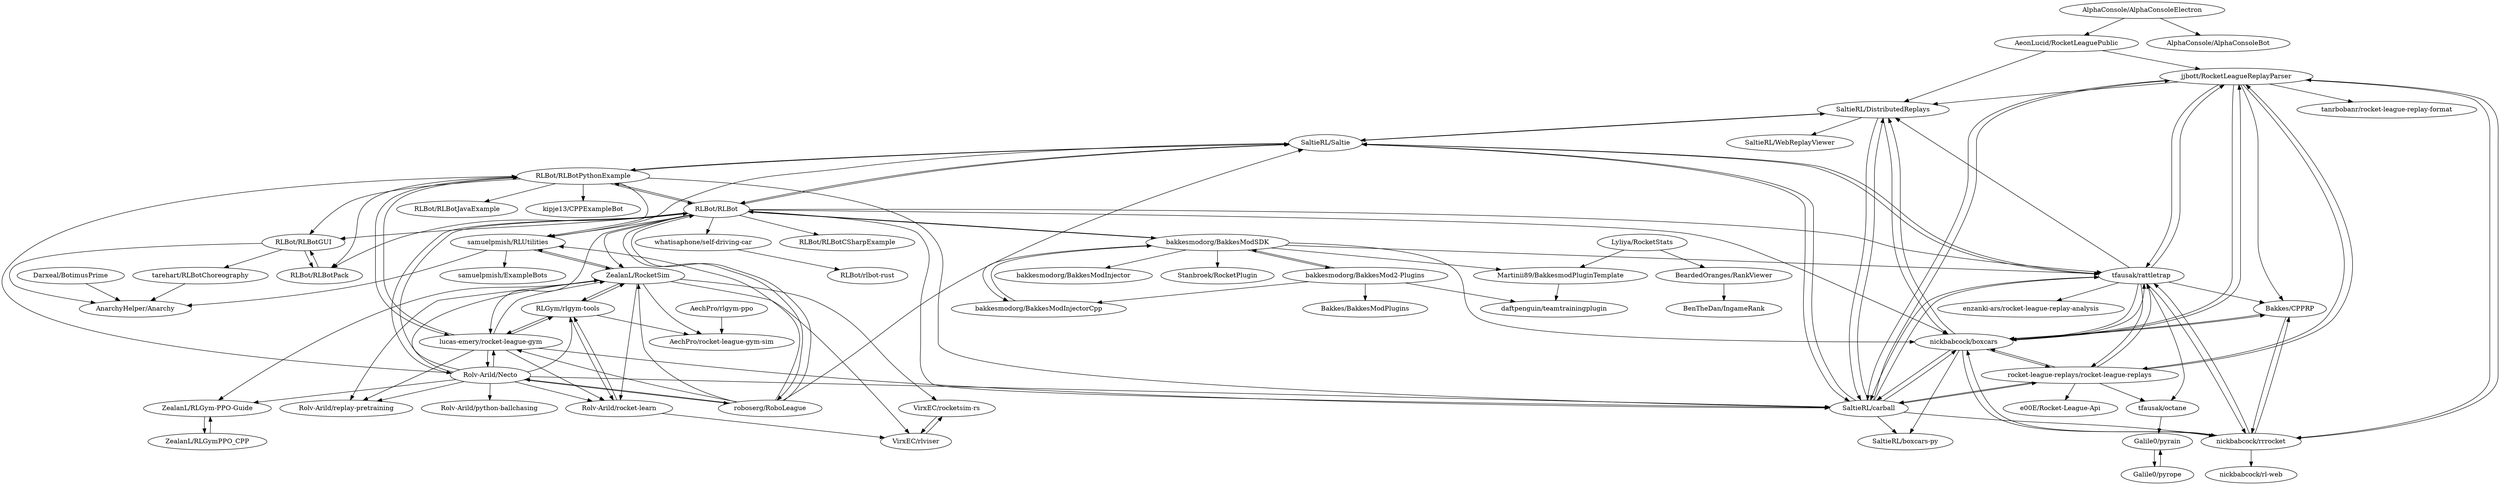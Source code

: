 digraph G {
"AeonLucid/RocketLeaguePublic" -> "jjbott/RocketLeagueReplayParser"
"AeonLucid/RocketLeaguePublic" -> "SaltieRL/DistributedReplays"
"RLBot/RLBotGUI" -> "RLBot/RLBotPack"
"RLBot/RLBotGUI" -> "tarehart/RLBotChoreography"
"RLBot/RLBotGUI" -> "AnarchyHelper/Anarchy"
"RLBot/RLBotPack" -> "RLBot/RLBotGUI"
"RLBot/RLBotPythonExample" -> "RLBot/RLBot"
"RLBot/RLBotPythonExample" -> "samuelpmish/RLUtilities"
"RLBot/RLBotPythonExample" -> "SaltieRL/Saltie"
"RLBot/RLBotPythonExample" -> "RLBot/RLBotJavaExample"
"RLBot/RLBotPythonExample" -> "RLBot/RLBotPack"
"RLBot/RLBotPythonExample" -> "lucas-emery/rocket-league-gym"
"RLBot/RLBotPythonExample" -> "kipje13/CPPExampleBot"
"RLBot/RLBotPythonExample" -> "SaltieRL/carball"
"RLBot/RLBotPythonExample" -> "RLBot/RLBotGUI"
"SaltieRL/DistributedReplays" -> "SaltieRL/carball"
"SaltieRL/DistributedReplays" -> "SaltieRL/Saltie"
"SaltieRL/DistributedReplays" -> "SaltieRL/WebReplayViewer"
"SaltieRL/DistributedReplays" -> "nickbabcock/boxcars"
"bakkesmodorg/BakkesMod2-Plugins" -> "bakkesmodorg/BakkesModSDK"
"bakkesmodorg/BakkesMod2-Plugins" -> "Bakkes/BakkesModPlugins"
"bakkesmodorg/BakkesMod2-Plugins" -> "daftpenguin/teamtrainingplugin"
"bakkesmodorg/BakkesMod2-Plugins" -> "bakkesmodorg/BakkesModInjectorCpp"
"Lyliya/RocketStats" -> "BeardedOranges/RankViewer"
"Lyliya/RocketStats" -> "Martinii89/BakkesmodPluginTemplate"
"SaltieRL/carball" -> "SaltieRL/DistributedReplays"
"SaltieRL/carball" -> "nickbabcock/boxcars"
"SaltieRL/carball" -> "tfausak/rattletrap"
"SaltieRL/carball" -> "jjbott/RocketLeagueReplayParser"
"SaltieRL/carball" -> "SaltieRL/boxcars-py"
"SaltieRL/carball" -> "SaltieRL/Saltie"
"SaltieRL/carball" -> "nickbabcock/rrrocket"
"SaltieRL/carball" -> "rocket-league-replays/rocket-league-replays"
"AlphaConsole/AlphaConsoleElectron" -> "AlphaConsole/AlphaConsoleBot"
"AlphaConsole/AlphaConsoleElectron" -> "AeonLucid/RocketLeaguePublic"
"bakkesmodorg/BakkesModInjectorCpp" -> "bakkesmodorg/BakkesModSDK"
"SaltieRL/Saltie" -> "SaltieRL/carball"
"SaltieRL/Saltie" -> "SaltieRL/DistributedReplays"
"SaltieRL/Saltie" -> "RLBot/RLBot"
"SaltieRL/Saltie" -> "tfausak/rattletrap"
"SaltieRL/Saltie" -> "RLBot/RLBotPythonExample"
"SaltieRL/Saltie" -> "samuelpmish/RLUtilities"
"whatisaphone/self-driving-car" -> "RLBot/rlbot-rust"
"nickbabcock/rrrocket" -> "nickbabcock/boxcars"
"nickbabcock/rrrocket" -> "nickbabcock/rl-web"
"nickbabcock/rrrocket" -> "Bakkes/CPPRP"
"nickbabcock/rrrocket" -> "jjbott/RocketLeagueReplayParser"
"nickbabcock/rrrocket" -> "tfausak/rattletrap"
"samuelpmish/RLUtilities" -> "samuelpmish/ExampleBots"
"samuelpmish/RLUtilities" -> "AnarchyHelper/Anarchy"
"samuelpmish/RLUtilities" -> "ZealanL/RocketSim"
"Darxeal/BotimusPrime" -> "AnarchyHelper/Anarchy"
"Martinii89/BakkesmodPluginTemplate" -> "daftpenguin/teamtrainingplugin"
"roboserg/RoboLeague" -> "RLBot/RLBot"
"roboserg/RoboLeague" -> "ZealanL/RocketSim"
"roboserg/RoboLeague" -> "Rolv-Arild/Necto"
"roboserg/RoboLeague" -> "SaltieRL/Saltie"
"roboserg/RoboLeague" -> "samuelpmish/RLUtilities"
"roboserg/RoboLeague" -> "lucas-emery/rocket-league-gym"
"BeardedOranges/RankViewer" -> "BenTheDan/IngameRank"
"Bakkes/CPPRP" -> "nickbabcock/boxcars"
"Bakkes/CPPRP" -> "nickbabcock/rrrocket"
"tarehart/RLBotChoreography" -> "AnarchyHelper/Anarchy"
"lucas-emery/rocket-league-gym" -> "RLGym/rlgym-tools"
"lucas-emery/rocket-league-gym" -> "Rolv-Arild/Necto"
"lucas-emery/rocket-league-gym" -> "ZealanL/RocketSim"
"lucas-emery/rocket-league-gym" -> "Rolv-Arild/rocket-learn"
"lucas-emery/rocket-league-gym" -> "Rolv-Arild/replay-pretraining"
"lucas-emery/rocket-league-gym" -> "RLBot/RLBotPythonExample"
"lucas-emery/rocket-league-gym" -> "SaltieRL/carball"
"rocket-league-replays/rocket-league-replays" -> "tfausak/octane"
"rocket-league-replays/rocket-league-replays" -> "jjbott/RocketLeagueReplayParser"
"rocket-league-replays/rocket-league-replays" -> "nickbabcock/boxcars"
"rocket-league-replays/rocket-league-replays" -> "tfausak/rattletrap"
"rocket-league-replays/rocket-league-replays" -> "SaltieRL/carball"
"rocket-league-replays/rocket-league-replays" -> "e00E/Rocket-League-Api"
"RLGym/rlgym-tools" -> "AechPro/rocket-league-gym-sim"
"RLGym/rlgym-tools" -> "Rolv-Arild/rocket-learn"
"RLGym/rlgym-tools" -> "lucas-emery/rocket-league-gym"
"RLGym/rlgym-tools" -> "ZealanL/RocketSim"
"Rolv-Arild/rocket-learn" -> "VirxEC/rlviser"
"Rolv-Arild/rocket-learn" -> "RLGym/rlgym-tools"
"Rolv-Arild/Necto" -> "lucas-emery/rocket-league-gym"
"Rolv-Arild/Necto" -> "Rolv-Arild/rocket-learn"
"Rolv-Arild/Necto" -> "Rolv-Arild/replay-pretraining"
"Rolv-Arild/Necto" -> "Rolv-Arild/python-ballchasing"
"Rolv-Arild/Necto" -> "ZealanL/RocketSim"
"Rolv-Arild/Necto" -> "RLBot/RLBot"
"Rolv-Arild/Necto" -> "RLGym/rlgym-tools"
"Rolv-Arild/Necto" -> "roboserg/RoboLeague"
"Rolv-Arild/Necto" -> "ZealanL/RLGym-PPO-Guide"
"Rolv-Arild/Necto" -> "SaltieRL/carball"
"Rolv-Arild/Necto" -> "RLBot/RLBotPythonExample"
"tfausak/octane" -> "Galile0/pyrain"
"Galile0/pyrope" -> "Galile0/pyrain"
"Galile0/pyrain" -> "Galile0/pyrope"
"jjbott/RocketLeagueReplayParser" -> "tfausak/rattletrap"
"jjbott/RocketLeagueReplayParser" -> "nickbabcock/rrrocket"
"jjbott/RocketLeagueReplayParser" -> "SaltieRL/carball"
"jjbott/RocketLeagueReplayParser" -> "rocket-league-replays/rocket-league-replays"
"jjbott/RocketLeagueReplayParser" -> "Bakkes/CPPRP"
"jjbott/RocketLeagueReplayParser" -> "nickbabcock/boxcars"
"jjbott/RocketLeagueReplayParser" -> "SaltieRL/DistributedReplays"
"jjbott/RocketLeagueReplayParser" -> "tanrbobanr/rocket-league-replay-format"
"ZealanL/RocketSim" -> "AechPro/rocket-league-gym-sim"
"ZealanL/RocketSim" -> "Rolv-Arild/rocket-learn"
"ZealanL/RocketSim" -> "RLGym/rlgym-tools"
"ZealanL/RocketSim" -> "VirxEC/rocketsim-rs"
"ZealanL/RocketSim" -> "VirxEC/rlviser"
"ZealanL/RocketSim" -> "samuelpmish/RLUtilities"
"ZealanL/RocketSim" -> "ZealanL/RLGym-PPO-Guide"
"ZealanL/RocketSim" -> "Rolv-Arild/replay-pretraining"
"VirxEC/rocketsim-rs" -> "VirxEC/rlviser"
"tfausak/rattletrap" -> "nickbabcock/boxcars"
"tfausak/rattletrap" -> "jjbott/RocketLeagueReplayParser"
"tfausak/rattletrap" -> "SaltieRL/carball"
"tfausak/rattletrap" -> "nickbabcock/rrrocket"
"tfausak/rattletrap" -> "tfausak/octane"
"tfausak/rattletrap" -> "Bakkes/CPPRP"
"tfausak/rattletrap" -> "SaltieRL/DistributedReplays"
"tfausak/rattletrap" -> "SaltieRL/Saltie"
"tfausak/rattletrap" -> "rocket-league-replays/rocket-league-replays"
"tfausak/rattletrap" -> "enzanki-ars/rocket-league-replay-analysis"
"nickbabcock/boxcars" -> "nickbabcock/rrrocket"
"nickbabcock/boxcars" -> "tfausak/rattletrap"
"nickbabcock/boxcars" -> "SaltieRL/boxcars-py"
"nickbabcock/boxcars" -> "SaltieRL/carball"
"nickbabcock/boxcars" -> "Bakkes/CPPRP"
"nickbabcock/boxcars" -> "SaltieRL/DistributedReplays"
"nickbabcock/boxcars" -> "rocket-league-replays/rocket-league-replays"
"nickbabcock/boxcars" -> "jjbott/RocketLeagueReplayParser"
"VirxEC/rlviser" -> "VirxEC/rocketsim-rs"
"AechPro/rlgym-ppo" -> "AechPro/rocket-league-gym-sim"
"ZealanL/RLGym-PPO-Guide" -> "ZealanL/RLGymPPO_CPP"
"ZealanL/RLGymPPO_CPP" -> "ZealanL/RLGym-PPO-Guide"
"bakkesmodorg/BakkesModSDK" -> "bakkesmodorg/BakkesMod2-Plugins"
"bakkesmodorg/BakkesModSDK" -> "bakkesmodorg/BakkesModInjectorCpp"
"bakkesmodorg/BakkesModSDK" -> "Martinii89/BakkesmodPluginTemplate"
"bakkesmodorg/BakkesModSDK" -> "bakkesmodorg/BakkesModInjector"
"bakkesmodorg/BakkesModSDK" -> "RLBot/RLBot"
"bakkesmodorg/BakkesModSDK" -> "tfausak/rattletrap"
"bakkesmodorg/BakkesModSDK" -> "nickbabcock/boxcars"
"bakkesmodorg/BakkesModSDK" -> "Stanbroek/RocketPlugin"
"RLBot/RLBot" -> "RLBot/RLBotPythonExample"
"RLBot/RLBot" -> "SaltieRL/Saltie"
"RLBot/RLBot" -> "samuelpmish/RLUtilities"
"RLBot/RLBot" -> "SaltieRL/carball"
"RLBot/RLBot" -> "tfausak/rattletrap"
"RLBot/RLBot" -> "Rolv-Arild/Necto"
"RLBot/RLBot" -> "roboserg/RoboLeague"
"RLBot/RLBot" -> "bakkesmodorg/BakkesModSDK"
"RLBot/RLBot" -> "RLBot/RLBotGUI"
"RLBot/RLBot" -> "lucas-emery/rocket-league-gym"
"RLBot/RLBot" -> "ZealanL/RocketSim"
"RLBot/RLBot" -> "nickbabcock/boxcars"
"RLBot/RLBot" -> "RLBot/RLBotPack"
"RLBot/RLBot" -> "RLBot/RLBotCSharpExample"
"RLBot/RLBot" -> "whatisaphone/self-driving-car"
"AeonLucid/RocketLeaguePublic" ["l"="4.154,45.689"]
"jjbott/RocketLeagueReplayParser" ["l"="4.21,45.705"]
"SaltieRL/DistributedReplays" ["l"="4.195,45.686"]
"RLBot/RLBotGUI" ["l"="4.24,45.648"]
"RLBot/RLBotPack" ["l"="4.237,45.661"]
"tarehart/RLBotChoreography" ["l"="4.266,45.638"]
"AnarchyHelper/Anarchy" ["l"="4.251,45.633"]
"RLBot/RLBotPythonExample" ["l"="4.22,45.656"]
"RLBot/RLBot" ["l"="4.188,45.663"]
"samuelpmish/RLUtilities" ["l"="4.217,45.642"]
"SaltieRL/Saltie" ["l"="4.205,45.671"]
"RLBot/RLBotJavaExample" ["l"="4.26,45.662"]
"lucas-emery/rocket-league-gym" ["l"="4.206,45.639"]
"kipje13/CPPExampleBot" ["l"="4.259,45.65"]
"SaltieRL/carball" ["l"="4.213,45.683"]
"SaltieRL/WebReplayViewer" ["l"="4.24,45.682"]
"nickbabcock/boxcars" ["l"="4.209,45.696"]
"bakkesmodorg/BakkesMod2-Plugins" ["l"="4.125,45.724"]
"bakkesmodorg/BakkesModSDK" ["l"="4.157,45.706"]
"Bakkes/BakkesModPlugins" ["l"="4.098,45.732"]
"daftpenguin/teamtrainingplugin" ["l"="4.118,45.742"]
"bakkesmodorg/BakkesModInjectorCpp" ["l"="4.148,45.725"]
"Lyliya/RocketStats" ["l"="4.127,45.766"]
"BeardedOranges/RankViewer" ["l"="4.117,45.783"]
"Martinii89/BakkesmodPluginTemplate" ["l"="4.138,45.742"]
"tfausak/rattletrap" ["l"="4.195,45.699"]
"SaltieRL/boxcars-py" ["l"="4.237,45.693"]
"nickbabcock/rrrocket" ["l"="4.198,45.712"]
"rocket-league-replays/rocket-league-replays" ["l"="4.229,45.704"]
"AlphaConsole/AlphaConsoleElectron" ["l"="4.098,45.686"]
"AlphaConsole/AlphaConsoleBot" ["l"="4.067,45.685"]
"whatisaphone/self-driving-car" ["l"="4.14,45.649"]
"RLBot/rlbot-rust" ["l"="4.114,45.641"]
"nickbabcock/rl-web" ["l"="4.199,45.735"]
"Bakkes/CPPRP" ["l"="4.212,45.715"]
"samuelpmish/ExampleBots" ["l"="4.239,45.626"]
"ZealanL/RocketSim" ["l"="4.195,45.624"]
"Darxeal/BotimusPrime" ["l"="4.273,45.621"]
"roboserg/RoboLeague" ["l"="4.176,45.645"]
"Rolv-Arild/Necto" ["l"="4.188,45.635"]
"BenTheDan/IngameRank" ["l"="4.108,45.796"]
"RLGym/rlgym-tools" ["l"="4.206,45.618"]
"Rolv-Arild/rocket-learn" ["l"="4.192,45.615"]
"Rolv-Arild/replay-pretraining" ["l"="4.217,45.623"]
"tfausak/octane" ["l"="4.226,45.728"]
"e00E/Rocket-League-Api" ["l"="4.267,45.715"]
"AechPro/rocket-league-gym-sim" ["l"="4.215,45.601"]
"VirxEC/rlviser" ["l"="4.186,45.604"]
"Rolv-Arild/python-ballchasing" ["l"="4.172,45.611"]
"ZealanL/RLGym-PPO-Guide" ["l"="4.162,45.618"]
"Galile0/pyrain" ["l"="4.242,45.749"]
"Galile0/pyrope" ["l"="4.251,45.762"]
"tanrbobanr/rocket-league-replay-format" ["l"="4.239,45.72"]
"VirxEC/rocketsim-rs" ["l"="4.199,45.602"]
"enzanki-ars/rocket-league-replay-analysis" ["l"="4.183,45.725"]
"AechPro/rlgym-ppo" ["l"="4.225,45.584"]
"ZealanL/RLGymPPO_CPP" ["l"="4.147,45.607"]
"bakkesmodorg/BakkesModInjector" ["l"="4.13,45.71"]
"Stanbroek/RocketPlugin" ["l"="4.125,45.7"]
"RLBot/RLBotCSharpExample" ["l"="4.151,45.665"]
}